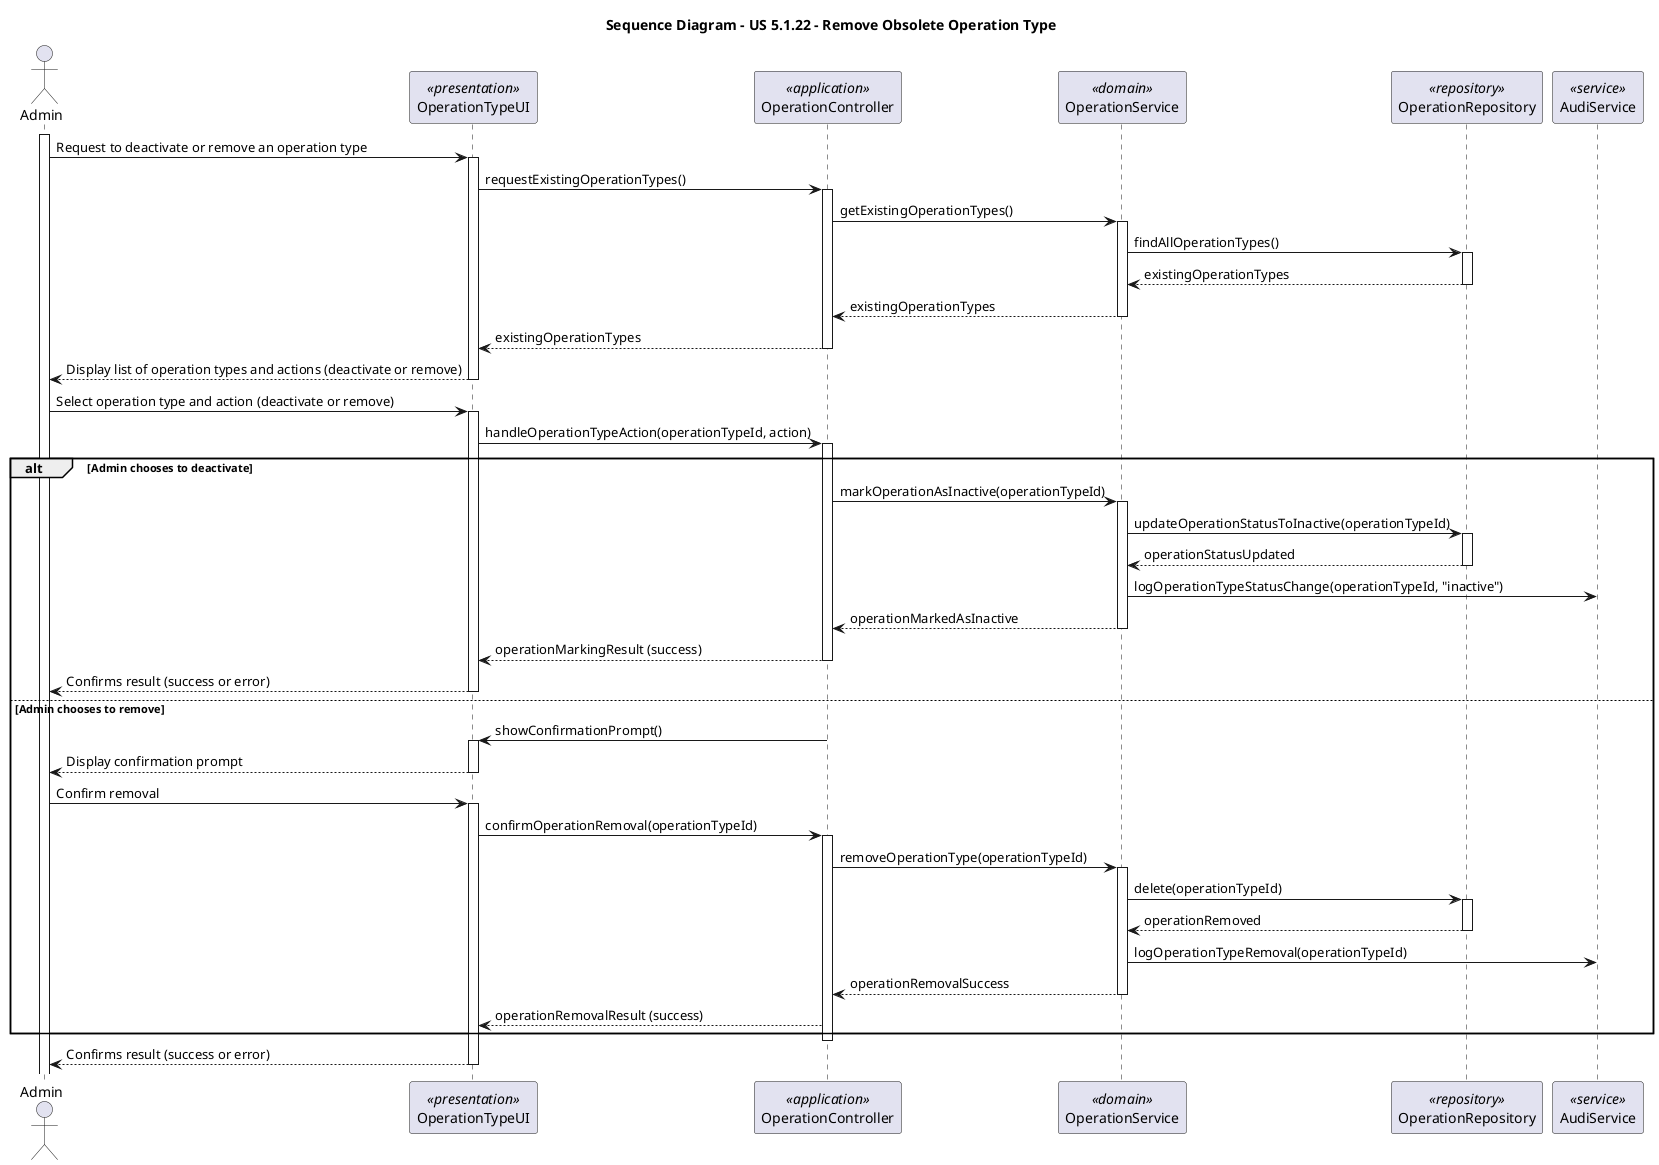 @startuml sd
title Sequence Diagram - US 5.1.22 - Remove Obsolete Operation Type

actor "Admin" as admin
participant "OperationTypeUI" as ui <<presentation>>
participant "OperationController" as con <<application>>
participant "OperationService" as service <<domain>>
participant "OperationRepository" as repo <<repository>>
participant "AudiService" as audit <<service>>

activate admin
admin -> ui: Request to deactivate or remove an operation type

activate ui
ui -> con: requestExistingOperationTypes()
activate con

con -> service: getExistingOperationTypes()
activate service

service -> repo: findAllOperationTypes()
activate repo
repo --> service: existingOperationTypes
deactivate repo

service --> con: existingOperationTypes
deactivate service

con --> ui: existingOperationTypes
deactivate con

ui --> admin: Display list of operation types and actions (deactivate or remove)
deactivate ui

admin -> ui: Select operation type and action (deactivate or remove)
activate ui
ui -> con: handleOperationTypeAction(operationTypeId, action)
activate con

alt Admin chooses to deactivate
    con -> service: markOperationAsInactive(operationTypeId)
    activate service
    service -> repo: updateOperationStatusToInactive(operationTypeId)
    activate repo
    repo --> service: operationStatusUpdated
    deactivate repo
    service -> audit: logOperationTypeStatusChange(operationTypeId, "inactive")
    service --> con: operationMarkedAsInactive
    deactivate service
    con --> ui: operationMarkingResult (success)
    deactivate con
    ui --> admin: Confirms result (success or error)
    deactivate ui
else Admin chooses to remove
    con -> ui: showConfirmationPrompt()
    activate ui
    ui --> admin: Display confirmation prompt
    deactivate ui
    admin -> ui: Confirm removal
    activate ui
    ui -> con: confirmOperationRemoval(operationTypeId)
    activate con
    con -> service: removeOperationType(operationTypeId)
    activate service
    service -> repo: delete(operationTypeId)
    activate repo
    repo --> service: operationRemoved
    deactivate repo
    service -> audit: logOperationTypeRemoval(operationTypeId)
    service --> con: operationRemovalSuccess
    deactivate service
    con --> ui: operationRemovalResult (success)
end

deactivate con
ui --> admin: Confirms result (success or error)
deactivate ui

@enduml
